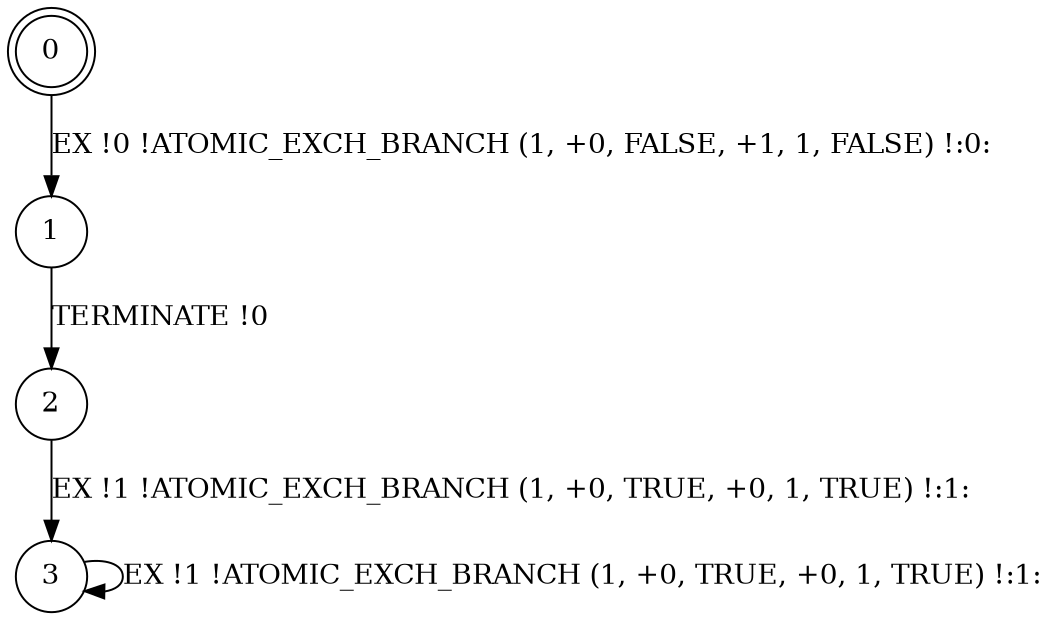 digraph BCG {
size = "7, 10.5";
center = TRUE;
node [shape = circle];
0 [peripheries = 2];
0 -> 1 [label = "EX !0 !ATOMIC_EXCH_BRANCH (1, +0, FALSE, +1, 1, FALSE) !:0:"];
1 -> 2 [label = "TERMINATE !0"];
2 -> 3 [label = "EX !1 !ATOMIC_EXCH_BRANCH (1, +0, TRUE, +0, 1, TRUE) !:1:"];
3 -> 3 [label = "EX !1 !ATOMIC_EXCH_BRANCH (1, +0, TRUE, +0, 1, TRUE) !:1:"];
}
